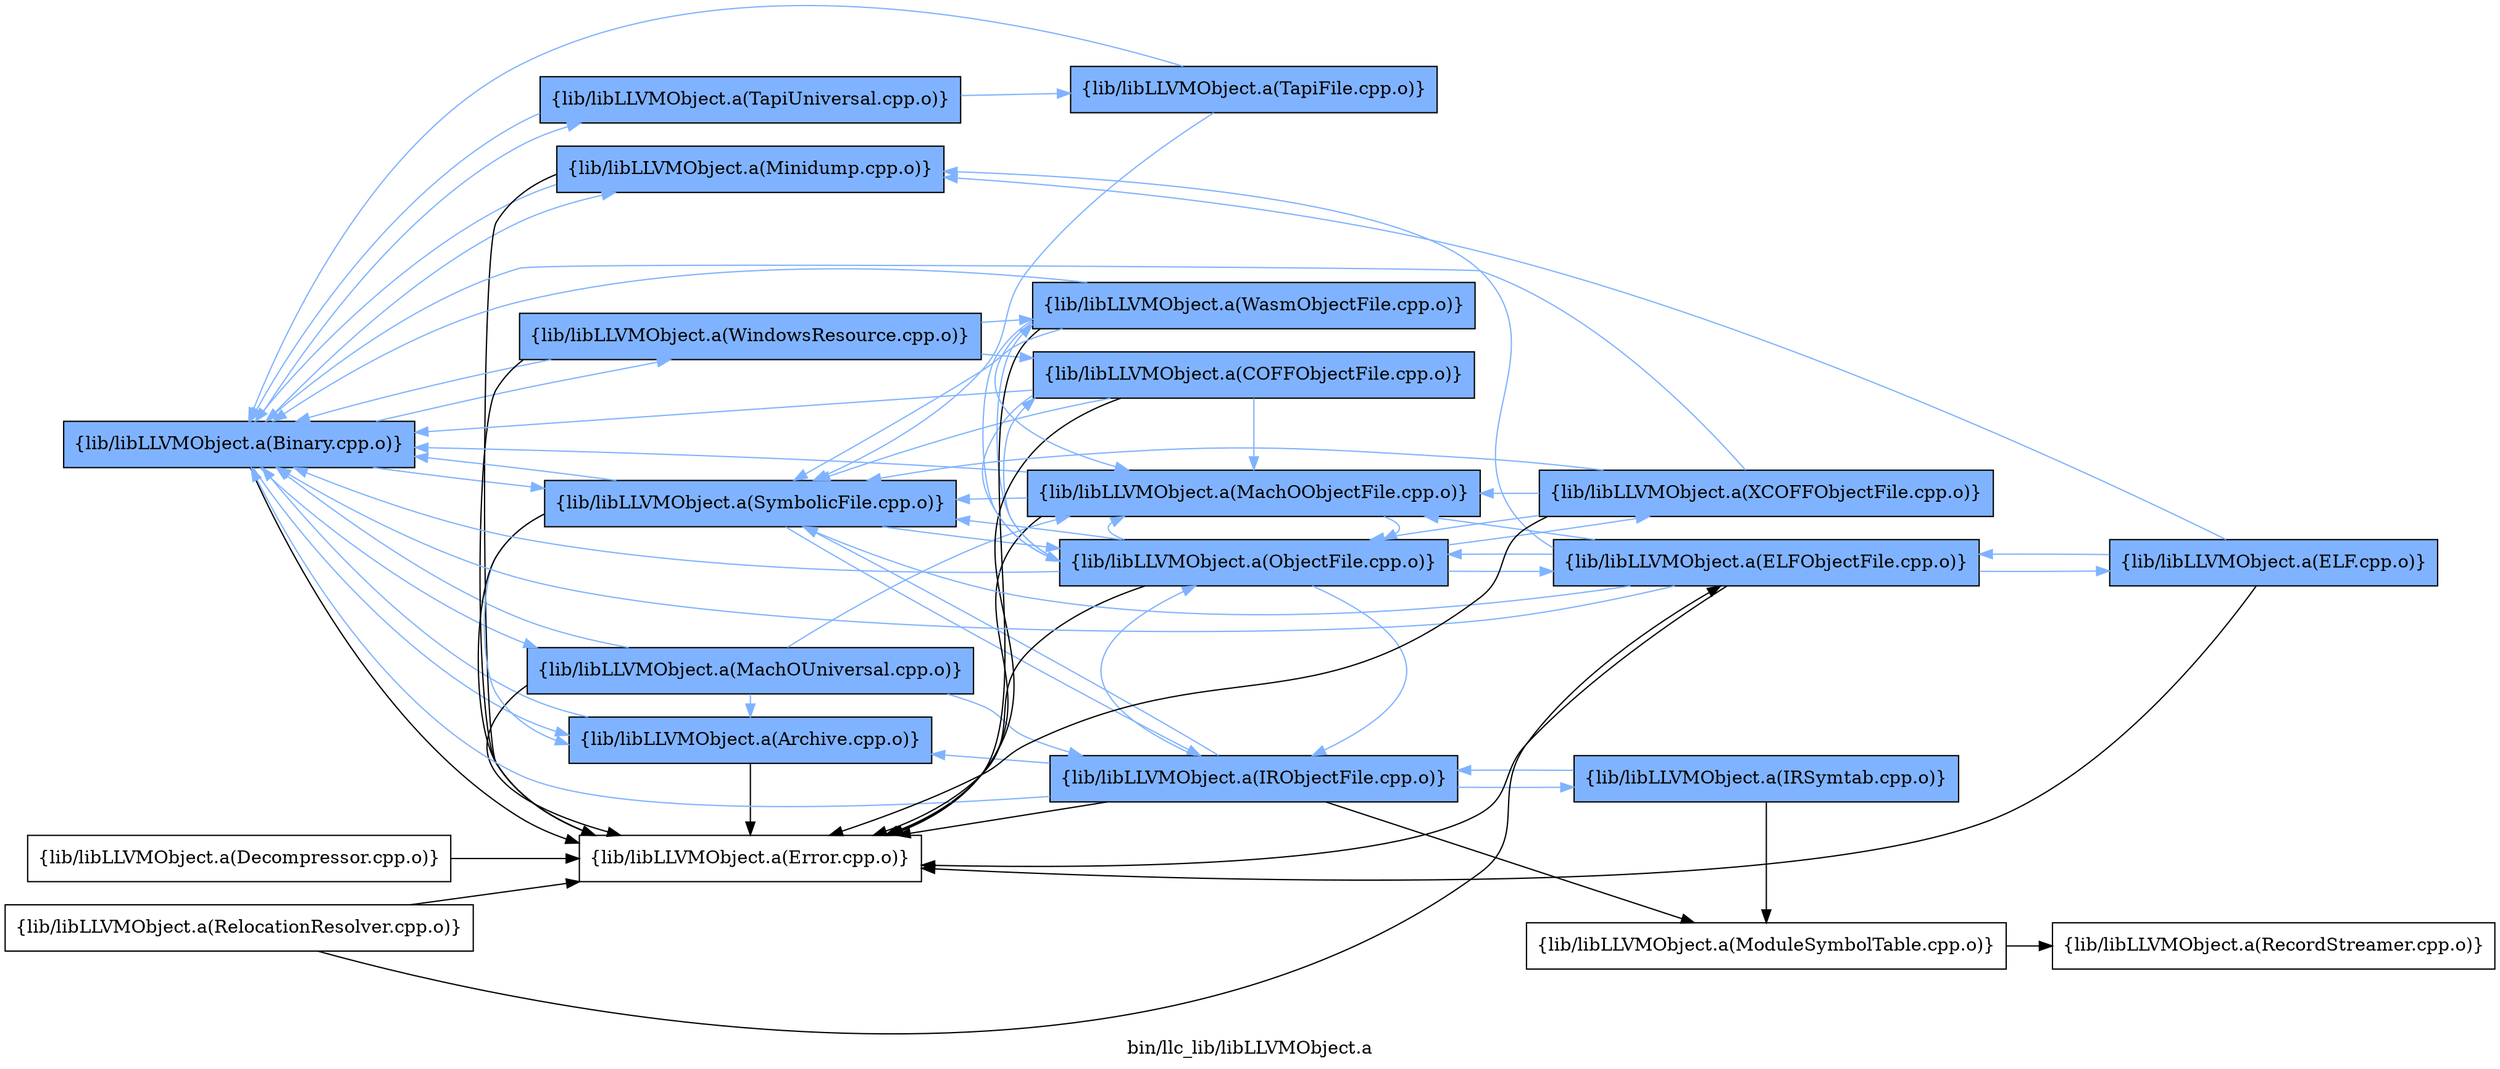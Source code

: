 digraph "bin/llc_lib/libLLVMObject.a" {
	label="bin/llc_lib/libLLVMObject.a";
	rankdir=LR;
	{ rank=same; Node0x5638702fa1b8;  }
	{ rank=same; Node0x5638702f97b8; Node0x5638702f87c8; Node0x5638702fb608; Node0x5638702fa398; Node0x5638702ff438; Node0x5638702ffbb8; Node0x5638703016e8;  }
	{ rank=same; Node0x5638702f8228; Node0x5638702fc1e8; Node0x5638702ea7b8; Node0x563870300478; Node0x5638702ecec8; Node0x563870300ba8;  }
	{ rank=same; Node0x5638702fad98; Node0x5638702fad48; Node0x5638702ea358; Node0x563870301738;  }

	Node0x5638702fa1b8 [shape=record,shape=box,group=1,style=filled,fillcolor="0.600000 0.5 1",label="{lib/libLLVMObject.a(Binary.cpp.o)}"];
	Node0x5638702fa1b8 -> Node0x5638702f97b8[color="0.600000 0.5 1"];
	Node0x5638702fa1b8 -> Node0x5638702f87c8;
	Node0x5638702fa1b8 -> Node0x5638702fb608[color="0.600000 0.5 1"];
	Node0x5638702fa1b8 -> Node0x5638702fa398[color="0.600000 0.5 1"];
	Node0x5638702fa1b8 -> Node0x5638702ff438[color="0.600000 0.5 1"];
	Node0x5638702fa1b8 -> Node0x5638702ffbb8[color="0.600000 0.5 1"];
	Node0x5638702fa1b8 -> Node0x5638703016e8[color="0.600000 0.5 1"];
	Node0x5638702f7a58 [shape=record,shape=box,group=0,label="{lib/libLLVMObject.a(Decompressor.cpp.o)}"];
	Node0x5638702f7a58 -> Node0x5638702f87c8;
	Node0x5638702f87c8 [shape=record,shape=box,group=0,label="{lib/libLLVMObject.a(Error.cpp.o)}"];
	Node0x5638702f8228 [shape=record,shape=box,group=1,style=filled,fillcolor="0.600000 0.5 1",label="{lib/libLLVMObject.a(MachOObjectFile.cpp.o)}"];
	Node0x5638702f8228 -> Node0x5638702fa1b8[color="0.600000 0.5 1"];
	Node0x5638702f8228 -> Node0x5638702f87c8;
	Node0x5638702f8228 -> Node0x5638702ea7b8[color="0.600000 0.5 1"];
	Node0x5638702f8228 -> Node0x5638702ff438[color="0.600000 0.5 1"];
	Node0x5638702ea7b8 [shape=record,shape=box,group=1,style=filled,fillcolor="0.600000 0.5 1",label="{lib/libLLVMObject.a(ObjectFile.cpp.o)}"];
	Node0x5638702ea7b8 -> Node0x5638702fa1b8[color="0.600000 0.5 1"];
	Node0x5638702ea7b8 -> Node0x5638702f87c8;
	Node0x5638702ea7b8 -> Node0x5638702f8228[color="0.600000 0.5 1"];
	Node0x5638702ea7b8 -> Node0x5638702fc1e8[color="0.600000 0.5 1"];
	Node0x5638702ea7b8 -> Node0x5638702ea358[color="0.600000 0.5 1"];
	Node0x5638702ea7b8 -> Node0x5638702ecec8[color="0.600000 0.5 1"];
	Node0x5638702ea7b8 -> Node0x5638702ff438[color="0.600000 0.5 1"];
	Node0x5638702ea7b8 -> Node0x563870300ba8[color="0.600000 0.5 1"];
	Node0x5638702ea7b8 -> Node0x563870301738[color="0.600000 0.5 1"];
	Node0x5638702f79b8 [shape=record,shape=box,group=0,label="{lib/libLLVMObject.a(RelocationResolver.cpp.o)}"];
	Node0x5638702f79b8 -> Node0x5638702f87c8;
	Node0x5638702f79b8 -> Node0x5638702ea358;
	Node0x5638702f97b8 [shape=record,shape=box,group=1,style=filled,fillcolor="0.600000 0.5 1",label="{lib/libLLVMObject.a(Archive.cpp.o)}"];
	Node0x5638702f97b8 -> Node0x5638702fa1b8[color="0.600000 0.5 1"];
	Node0x5638702f97b8 -> Node0x5638702f87c8;
	Node0x5638702fb608 [shape=record,shape=box,group=1,style=filled,fillcolor="0.600000 0.5 1",label="{lib/libLLVMObject.a(MachOUniversal.cpp.o)}"];
	Node0x5638702fb608 -> Node0x5638702fa1b8[color="0.600000 0.5 1"];
	Node0x5638702fb608 -> Node0x5638702f97b8[color="0.600000 0.5 1"];
	Node0x5638702fb608 -> Node0x5638702f87c8;
	Node0x5638702fb608 -> Node0x5638702f8228[color="0.600000 0.5 1"];
	Node0x5638702fb608 -> Node0x5638702fc1e8[color="0.600000 0.5 1"];
	Node0x5638702fa398 [shape=record,shape=box,group=1,style=filled,fillcolor="0.600000 0.5 1",label="{lib/libLLVMObject.a(Minidump.cpp.o)}"];
	Node0x5638702fa398 -> Node0x5638702fa1b8[color="0.600000 0.5 1"];
	Node0x5638702fa398 -> Node0x5638702f87c8;
	Node0x5638702ff438 [shape=record,shape=box,group=1,style=filled,fillcolor="0.600000 0.5 1",label="{lib/libLLVMObject.a(SymbolicFile.cpp.o)}"];
	Node0x5638702ff438 -> Node0x5638702fa1b8[color="0.600000 0.5 1"];
	Node0x5638702ff438 -> Node0x5638702f97b8[color="0.600000 0.5 1"];
	Node0x5638702ff438 -> Node0x5638702f87c8;
	Node0x5638702ff438 -> Node0x5638702fc1e8[color="0.600000 0.5 1"];
	Node0x5638702ff438 -> Node0x5638702ea7b8[color="0.600000 0.5 1"];
	Node0x5638702ffbb8 [shape=record,shape=box,group=1,style=filled,fillcolor="0.600000 0.5 1",label="{lib/libLLVMObject.a(TapiUniversal.cpp.o)}"];
	Node0x5638702ffbb8 -> Node0x5638702fa1b8[color="0.600000 0.5 1"];
	Node0x5638702ffbb8 -> Node0x563870300478[color="0.600000 0.5 1"];
	Node0x5638703016e8 [shape=record,shape=box,group=1,style=filled,fillcolor="0.600000 0.5 1",label="{lib/libLLVMObject.a(WindowsResource.cpp.o)}"];
	Node0x5638703016e8 -> Node0x5638702fa1b8[color="0.600000 0.5 1"];
	Node0x5638703016e8 -> Node0x5638702f87c8;
	Node0x5638703016e8 -> Node0x5638702ecec8[color="0.600000 0.5 1"];
	Node0x5638703016e8 -> Node0x563870300ba8[color="0.600000 0.5 1"];
	Node0x5638702fc1e8 [shape=record,shape=box,group=1,style=filled,fillcolor="0.600000 0.5 1",label="{lib/libLLVMObject.a(IRObjectFile.cpp.o)}"];
	Node0x5638702fc1e8 -> Node0x5638702fa1b8[color="0.600000 0.5 1"];
	Node0x5638702fc1e8 -> Node0x5638702f97b8[color="0.600000 0.5 1"];
	Node0x5638702fc1e8 -> Node0x5638702f87c8;
	Node0x5638702fc1e8 -> Node0x5638702fad98[color="0.600000 0.5 1"];
	Node0x5638702fc1e8 -> Node0x5638702fad48;
	Node0x5638702fc1e8 -> Node0x5638702ea7b8[color="0.600000 0.5 1"];
	Node0x5638702fc1e8 -> Node0x5638702ff438[color="0.600000 0.5 1"];
	Node0x5638702fad98 [shape=record,shape=box,group=1,style=filled,fillcolor="0.600000 0.5 1",label="{lib/libLLVMObject.a(IRSymtab.cpp.o)}"];
	Node0x5638702fad98 -> Node0x5638702fc1e8[color="0.600000 0.5 1"];
	Node0x5638702fad98 -> Node0x5638702fad48;
	Node0x5638702fad48 [shape=record,shape=box,group=0,label="{lib/libLLVMObject.a(ModuleSymbolTable.cpp.o)}"];
	Node0x5638702fad48 -> Node0x5638702f8a98;
	Node0x5638702f8a98 [shape=record,shape=box,group=0,label="{lib/libLLVMObject.a(RecordStreamer.cpp.o)}"];
	Node0x5638702ea358 [shape=record,shape=box,group=1,style=filled,fillcolor="0.600000 0.5 1",label="{lib/libLLVMObject.a(ELFObjectFile.cpp.o)}"];
	Node0x5638702ea358 -> Node0x5638702fa1b8[color="0.600000 0.5 1"];
	Node0x5638702ea358 -> Node0x5638702f87c8;
	Node0x5638702ea358 -> Node0x5638702f8228[color="0.600000 0.5 1"];
	Node0x5638702ea358 -> Node0x5638702fa398[color="0.600000 0.5 1"];
	Node0x5638702ea358 -> Node0x5638702ea7b8[color="0.600000 0.5 1"];
	Node0x5638702ea358 -> Node0x5638702e9bd8[color="0.600000 0.5 1"];
	Node0x5638702ea358 -> Node0x5638702ff438[color="0.600000 0.5 1"];
	Node0x5638702ecec8 [shape=record,shape=box,group=1,style=filled,fillcolor="0.600000 0.5 1",label="{lib/libLLVMObject.a(COFFObjectFile.cpp.o)}"];
	Node0x5638702ecec8 -> Node0x5638702fa1b8[color="0.600000 0.5 1"];
	Node0x5638702ecec8 -> Node0x5638702f87c8;
	Node0x5638702ecec8 -> Node0x5638702f8228[color="0.600000 0.5 1"];
	Node0x5638702ecec8 -> Node0x5638702ea7b8[color="0.600000 0.5 1"];
	Node0x5638702ecec8 -> Node0x5638702ff438[color="0.600000 0.5 1"];
	Node0x563870300ba8 [shape=record,shape=box,group=1,style=filled,fillcolor="0.600000 0.5 1",label="{lib/libLLVMObject.a(WasmObjectFile.cpp.o)}"];
	Node0x563870300ba8 -> Node0x5638702fa1b8[color="0.600000 0.5 1"];
	Node0x563870300ba8 -> Node0x5638702f87c8;
	Node0x563870300ba8 -> Node0x5638702f8228[color="0.600000 0.5 1"];
	Node0x563870300ba8 -> Node0x5638702ea7b8[color="0.600000 0.5 1"];
	Node0x563870300ba8 -> Node0x5638702ff438[color="0.600000 0.5 1"];
	Node0x563870301738 [shape=record,shape=box,group=1,style=filled,fillcolor="0.600000 0.5 1",label="{lib/libLLVMObject.a(XCOFFObjectFile.cpp.o)}"];
	Node0x563870301738 -> Node0x5638702fa1b8[color="0.600000 0.5 1"];
	Node0x563870301738 -> Node0x5638702f87c8;
	Node0x563870301738 -> Node0x5638702f8228[color="0.600000 0.5 1"];
	Node0x563870301738 -> Node0x5638702ea7b8[color="0.600000 0.5 1"];
	Node0x563870301738 -> Node0x5638702ff438[color="0.600000 0.5 1"];
	Node0x5638702e9bd8 [shape=record,shape=box,group=1,style=filled,fillcolor="0.600000 0.5 1",label="{lib/libLLVMObject.a(ELF.cpp.o)}"];
	Node0x5638702e9bd8 -> Node0x5638702f87c8;
	Node0x5638702e9bd8 -> Node0x5638702fa398[color="0.600000 0.5 1"];
	Node0x5638702e9bd8 -> Node0x5638702ea358[color="0.600000 0.5 1"];
	Node0x563870300478 [shape=record,shape=box,group=1,style=filled,fillcolor="0.600000 0.5 1",label="{lib/libLLVMObject.a(TapiFile.cpp.o)}"];
	Node0x563870300478 -> Node0x5638702fa1b8[color="0.600000 0.5 1"];
	Node0x563870300478 -> Node0x5638702ff438[color="0.600000 0.5 1"];
}
